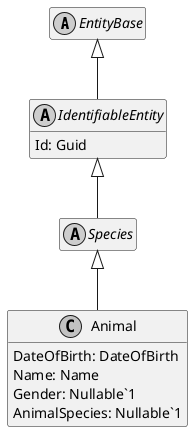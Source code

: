 ﻿@startuml
skinparam monochrome true
hide empty members

abstract class EntityBase {
}

EntityBase <|-- IdentifiableEntity

abstract class IdentifiableEntity {
    Id: Guid
}

IdentifiableEntity <|-- Species

abstract class Species {
}

Species <|-- Animal

class Animal {
    DateOfBirth: DateOfBirth
    Name: Name
    Gender: Nullable`1
    AnimalSpecies: Nullable`1
}

@enduml
